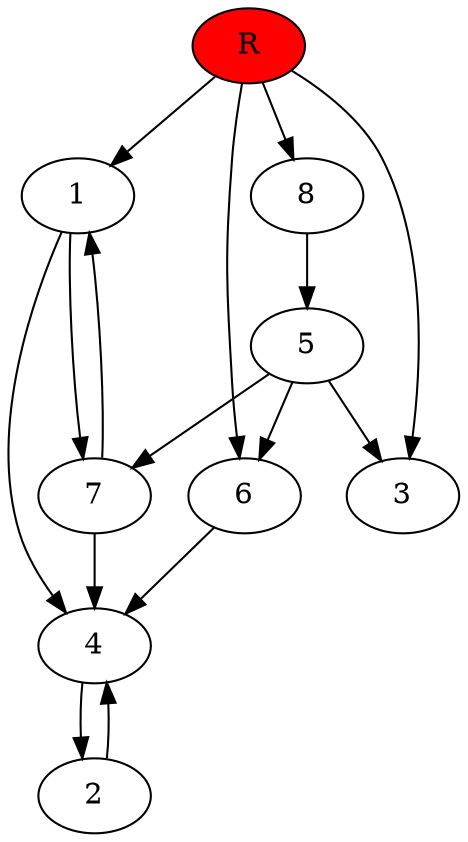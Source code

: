 digraph prb16354 {
	1
	2
	3
	4
	5
	6
	7
	8
	R [fillcolor="#ff0000" style=filled]
	1 -> 4
	1 -> 7
	2 -> 4
	4 -> 2
	5 -> 3
	5 -> 6
	5 -> 7
	6 -> 4
	7 -> 1
	7 -> 4
	8 -> 5
	R -> 1
	R -> 3
	R -> 6
	R -> 8
}
